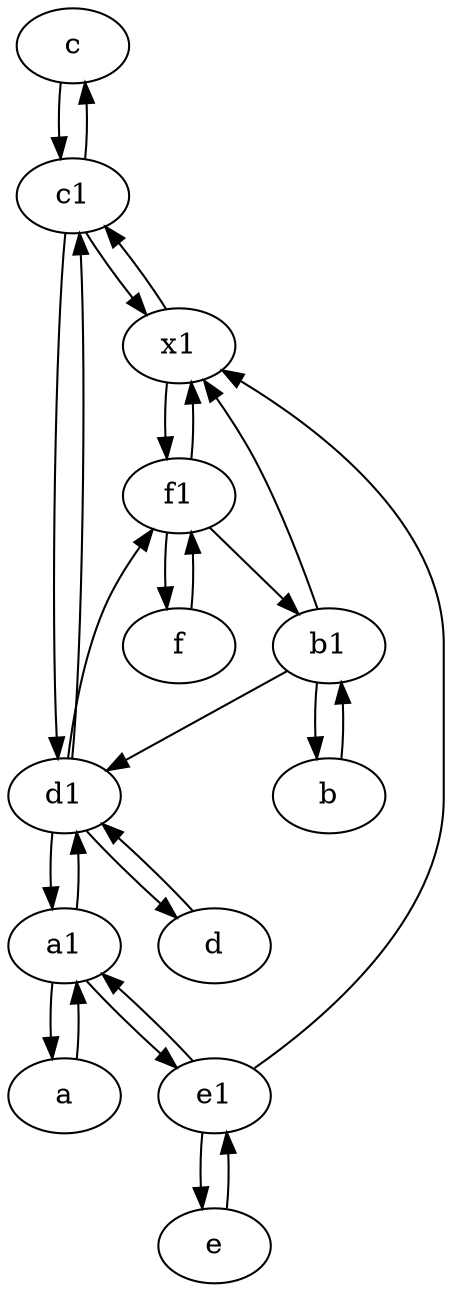 digraph  {
	c [pos="20,10!"];
	e1 [pos="25,45!"];
	c1 [pos="30,15!"];
	d [pos="20,30!"];
	d1 [pos="25,30!"];
	b [pos="50,20!"];
	a1 [pos="40,15!"];
	e [pos="30,50!"];
	a [pos="40,10!"];
	x1;
	f [pos="15,45!"];
	b1 [pos="45,20!"];
	f1;
	a -> a1;
	x1 -> f1;
	d -> d1;
	e1 -> e;
	d1 -> d;
	b1 -> d1;
	e -> e1;
	c1 -> c;
	c1 -> x1;
	a1 -> d1;
	b1 -> x1;
	f -> f1;
	a1 -> a;
	b1 -> b;
	e1 -> a1;
	x1 -> c1;
	c -> c1;
	a1 -> e1;
	e1 -> x1;
	f1 -> x1;
	d1 -> c1;
	f1 -> f;
	c1 -> d1;
	f1 -> b1;
	b -> b1;
	d1 -> a1;
	d1 -> f1;

	}